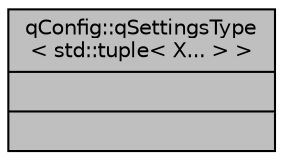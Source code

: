 digraph "qConfig::qSettingsType&lt; std::tuple&lt; X... &gt; &gt;"
{
 // INTERACTIVE_SVG=YES
  bgcolor="transparent";
  edge [fontname="Helvetica",fontsize="10",labelfontname="Helvetica",labelfontsize="10"];
  node [fontname="Helvetica",fontsize="10",shape=record];
  Node1 [label="{qConfig::qSettingsType\l\< std::tuple\< X... \> \>\n||}",height=0.2,width=0.4,color="black", fillcolor="grey75", style="filled", fontcolor="black"];
}

